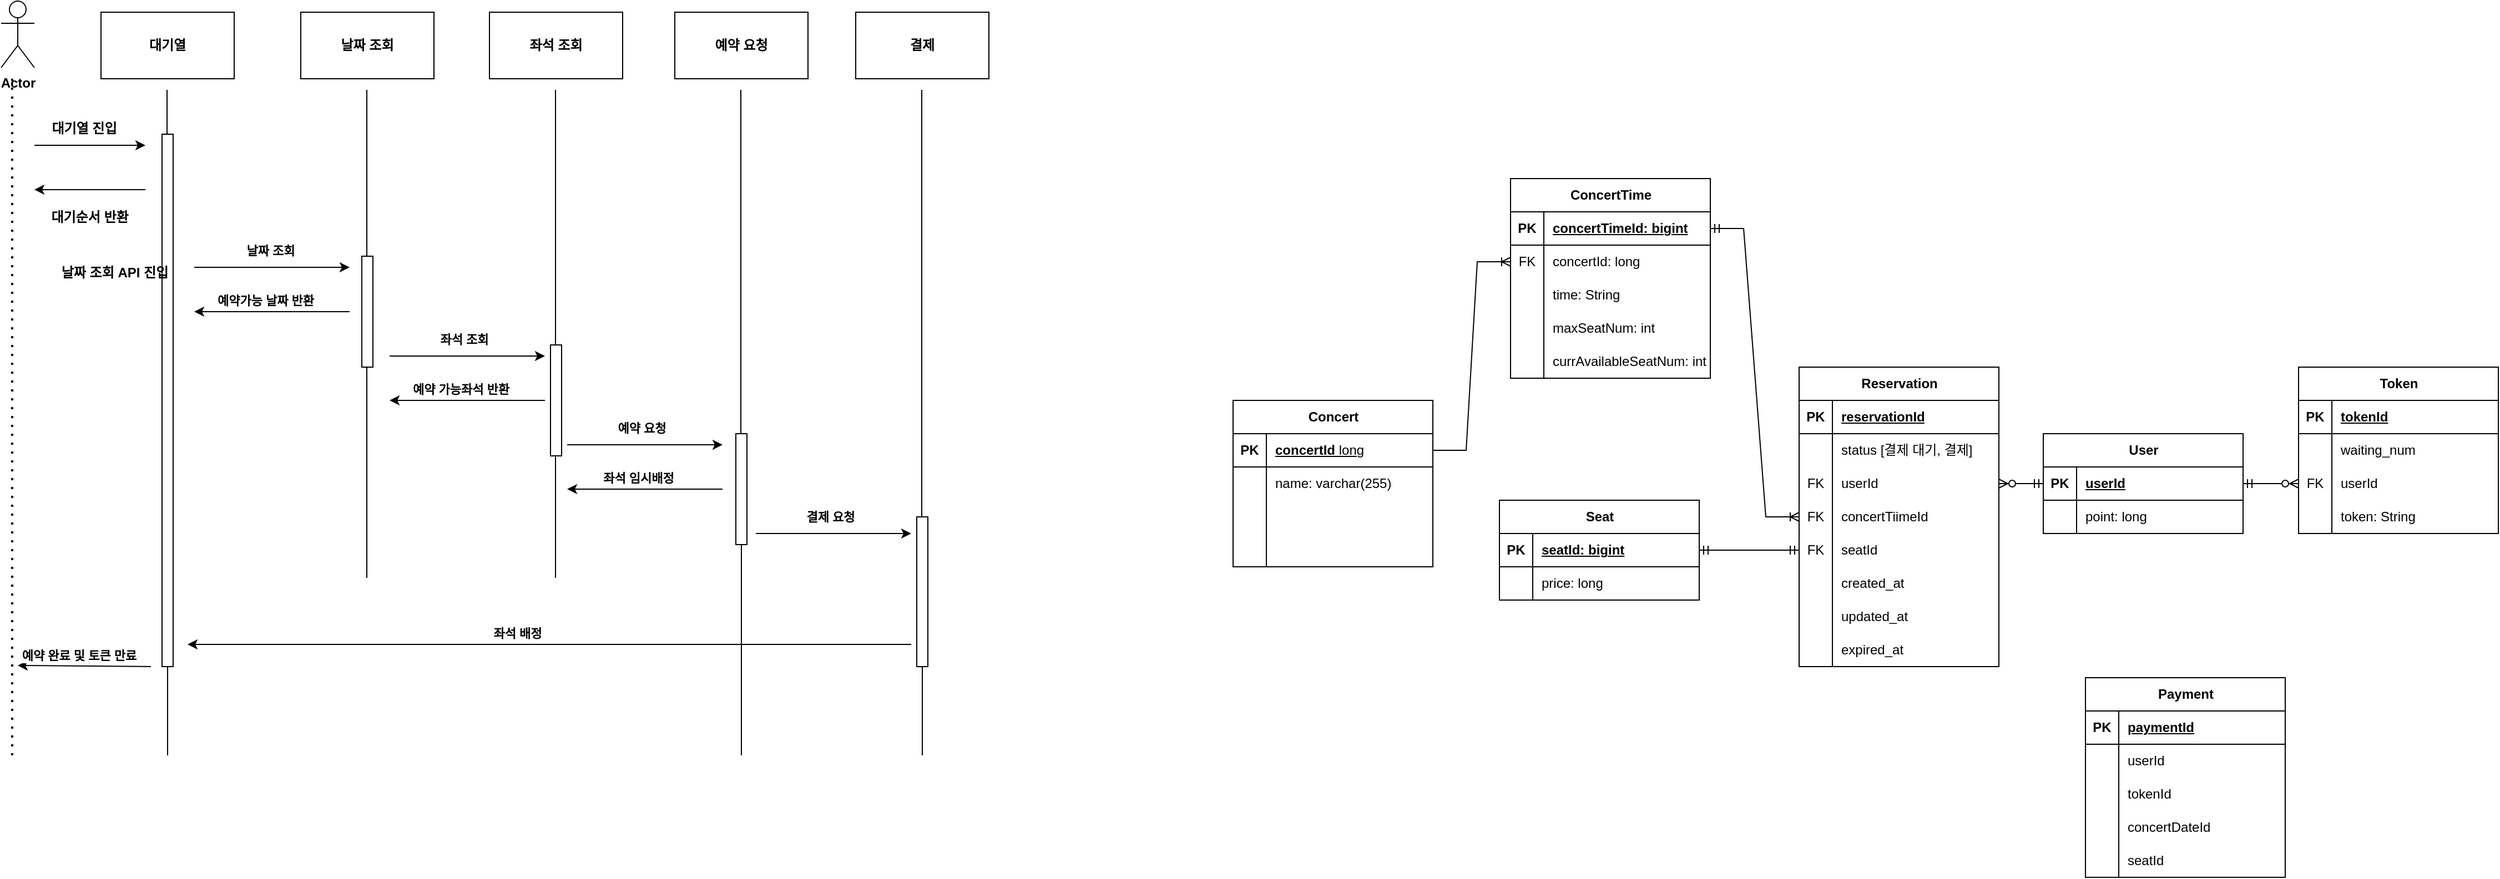 <mxfile version="24.2.2" type="device">
  <diagram name="페이지-1" id="xxHFP_9Wf0fFpEPEyO19">
    <mxGraphModel dx="1674" dy="772" grid="1" gridSize="10" guides="1" tooltips="1" connect="1" arrows="1" fold="1" page="1" pageScale="1" pageWidth="827" pageHeight="1169" math="0" shadow="0">
      <root>
        <mxCell id="0" />
        <mxCell id="1" parent="0" />
        <mxCell id="Hnp2i-aEPVbjj3ETL5oO-1" value="Actor" style="shape=umlActor;verticalLabelPosition=bottom;verticalAlign=top;html=1;outlineConnect=0;fontStyle=1" parent="1" vertex="1">
          <mxGeometry x="100" y="120" width="30" height="60" as="geometry" />
        </mxCell>
        <mxCell id="Hnp2i-aEPVbjj3ETL5oO-2" value="" style="endArrow=none;dashed=1;html=1;dashPattern=1 3;strokeWidth=2;rounded=0;fontStyle=1" parent="1" edge="1">
          <mxGeometry width="50" height="50" relative="1" as="geometry">
            <mxPoint x="110" y="800" as="sourcePoint" />
            <mxPoint x="110" y="190" as="targetPoint" />
          </mxGeometry>
        </mxCell>
        <mxCell id="Hnp2i-aEPVbjj3ETL5oO-3" value="대기열" style="rounded=0;whiteSpace=wrap;html=1;fontStyle=1" parent="1" vertex="1">
          <mxGeometry x="190" y="130" width="120" height="60" as="geometry" />
        </mxCell>
        <mxCell id="Hnp2i-aEPVbjj3ETL5oO-4" value="날짜 조회" style="rounded=0;whiteSpace=wrap;html=1;fontStyle=1" parent="1" vertex="1">
          <mxGeometry x="370" y="130" width="120" height="60" as="geometry" />
        </mxCell>
        <mxCell id="Hnp2i-aEPVbjj3ETL5oO-5" value="좌석 조회" style="rounded=0;whiteSpace=wrap;html=1;fontStyle=1" parent="1" vertex="1">
          <mxGeometry x="540" y="130" width="120" height="60" as="geometry" />
        </mxCell>
        <mxCell id="Hnp2i-aEPVbjj3ETL5oO-6" value="예약 요청" style="rounded=0;whiteSpace=wrap;html=1;fontStyle=1" parent="1" vertex="1">
          <mxGeometry x="707" y="130" width="120" height="60" as="geometry" />
        </mxCell>
        <mxCell id="Hnp2i-aEPVbjj3ETL5oO-7" value="결제" style="rounded=0;whiteSpace=wrap;html=1;fontStyle=1" parent="1" vertex="1">
          <mxGeometry x="870" y="130" width="120" height="60" as="geometry" />
        </mxCell>
        <mxCell id="Hnp2i-aEPVbjj3ETL5oO-8" value="" style="endArrow=none;html=1;rounded=0;fontStyle=1" parent="1" source="Hnp2i-aEPVbjj3ETL5oO-18" edge="1">
          <mxGeometry width="50" height="50" relative="1" as="geometry">
            <mxPoint x="249.5" y="640" as="sourcePoint" />
            <mxPoint x="249.5" y="200" as="targetPoint" />
          </mxGeometry>
        </mxCell>
        <mxCell id="Hnp2i-aEPVbjj3ETL5oO-9" value="" style="endArrow=none;html=1;rounded=0;fontStyle=1" parent="1" edge="1">
          <mxGeometry width="50" height="50" relative="1" as="geometry">
            <mxPoint x="429.5" y="640" as="sourcePoint" />
            <mxPoint x="429.5" y="200" as="targetPoint" />
          </mxGeometry>
        </mxCell>
        <mxCell id="Hnp2i-aEPVbjj3ETL5oO-10" value="" style="endArrow=none;html=1;rounded=0;fontStyle=1" parent="1" source="Hnp2i-aEPVbjj3ETL5oO-34" edge="1">
          <mxGeometry width="50" height="50" relative="1" as="geometry">
            <mxPoint x="599.5" y="640" as="sourcePoint" />
            <mxPoint x="599.5" y="200" as="targetPoint" />
          </mxGeometry>
        </mxCell>
        <mxCell id="Hnp2i-aEPVbjj3ETL5oO-11" value="" style="endArrow=none;html=1;rounded=0;fontStyle=1" parent="1" source="Hnp2i-aEPVbjj3ETL5oO-41" edge="1">
          <mxGeometry width="50" height="50" relative="1" as="geometry">
            <mxPoint x="766.5" y="640" as="sourcePoint" />
            <mxPoint x="766.5" y="200" as="targetPoint" />
          </mxGeometry>
        </mxCell>
        <mxCell id="Hnp2i-aEPVbjj3ETL5oO-12" value="" style="endArrow=none;html=1;rounded=0;fontStyle=1" parent="1" source="Hnp2i-aEPVbjj3ETL5oO-45" edge="1">
          <mxGeometry width="50" height="50" relative="1" as="geometry">
            <mxPoint x="930" y="790" as="sourcePoint" />
            <mxPoint x="929.5" y="200" as="targetPoint" />
          </mxGeometry>
        </mxCell>
        <mxCell id="Hnp2i-aEPVbjj3ETL5oO-13" value="" style="endArrow=classic;html=1;rounded=0;fontStyle=1" parent="1" edge="1">
          <mxGeometry width="50" height="50" relative="1" as="geometry">
            <mxPoint x="130" y="250" as="sourcePoint" />
            <mxPoint x="230" y="250" as="targetPoint" />
          </mxGeometry>
        </mxCell>
        <mxCell id="Hnp2i-aEPVbjj3ETL5oO-14" value="" style="endArrow=classic;html=1;rounded=0;fontStyle=1" parent="1" edge="1">
          <mxGeometry width="50" height="50" relative="1" as="geometry">
            <mxPoint x="230" y="290" as="sourcePoint" />
            <mxPoint x="130" y="290" as="targetPoint" />
          </mxGeometry>
        </mxCell>
        <mxCell id="Hnp2i-aEPVbjj3ETL5oO-15" value="대기열 진입" style="text;html=1;align=center;verticalAlign=middle;whiteSpace=wrap;rounded=0;fontStyle=1" parent="1" vertex="1">
          <mxGeometry x="140" y="220" width="70" height="30" as="geometry" />
        </mxCell>
        <mxCell id="Hnp2i-aEPVbjj3ETL5oO-16" value="대기순서 반환" style="text;html=1;align=center;verticalAlign=middle;whiteSpace=wrap;rounded=0;fontStyle=1" parent="1" vertex="1">
          <mxGeometry x="140" y="300" width="80" height="30" as="geometry" />
        </mxCell>
        <mxCell id="Hnp2i-aEPVbjj3ETL5oO-19" value="" style="endArrow=none;html=1;rounded=0;fontStyle=1" parent="1" target="Hnp2i-aEPVbjj3ETL5oO-18" edge="1">
          <mxGeometry width="50" height="50" relative="1" as="geometry">
            <mxPoint x="250" y="800" as="sourcePoint" />
            <mxPoint x="249.5" y="200" as="targetPoint" />
          </mxGeometry>
        </mxCell>
        <mxCell id="Hnp2i-aEPVbjj3ETL5oO-18" value="" style="html=1;points=[[0,0,0,0,5],[0,1,0,0,-5],[1,0,0,0,5],[1,1,0,0,-5]];perimeter=orthogonalPerimeter;outlineConnect=0;targetShapes=umlLifeline;portConstraint=eastwest;newEdgeStyle={&quot;curved&quot;:0,&quot;rounded&quot;:0};fontStyle=1" parent="1" vertex="1">
          <mxGeometry x="245" y="240" width="10" height="480" as="geometry" />
        </mxCell>
        <mxCell id="Hnp2i-aEPVbjj3ETL5oO-21" value="" style="endArrow=classic;html=1;rounded=0;fontStyle=1" parent="1" edge="1">
          <mxGeometry width="50" height="50" relative="1" as="geometry">
            <mxPoint x="274" y="360" as="sourcePoint" />
            <mxPoint x="414" y="360" as="targetPoint" />
          </mxGeometry>
        </mxCell>
        <mxCell id="Hnp2i-aEPVbjj3ETL5oO-23" value="&amp;nbsp;날짜 조회" style="edgeLabel;html=1;align=center;verticalAlign=middle;resizable=0;points=[];fontStyle=1" parent="Hnp2i-aEPVbjj3ETL5oO-21" vertex="1" connectable="0">
          <mxGeometry x="-0.048" relative="1" as="geometry">
            <mxPoint y="-15" as="offset" />
          </mxGeometry>
        </mxCell>
        <mxCell id="Hnp2i-aEPVbjj3ETL5oO-22" value="&lt;span&gt;날짜 조회 API 진입&lt;/span&gt;" style="text;html=1;align=center;verticalAlign=middle;whiteSpace=wrap;rounded=0;fontStyle=1" parent="1" vertex="1">
          <mxGeometry x="150" y="350" width="105" height="30" as="geometry" />
        </mxCell>
        <mxCell id="Hnp2i-aEPVbjj3ETL5oO-27" value="" style="endArrow=classic;html=1;rounded=0;fontStyle=1" parent="1" edge="1">
          <mxGeometry width="50" height="50" relative="1" as="geometry">
            <mxPoint x="414" y="400" as="sourcePoint" />
            <mxPoint x="274" y="400" as="targetPoint" />
          </mxGeometry>
        </mxCell>
        <mxCell id="Hnp2i-aEPVbjj3ETL5oO-28" value="예약가능 날짜 반환" style="edgeLabel;html=1;align=center;verticalAlign=middle;resizable=0;points=[];fontStyle=1" parent="Hnp2i-aEPVbjj3ETL5oO-27" vertex="1" connectable="0">
          <mxGeometry x="0.09" y="2" relative="1" as="geometry">
            <mxPoint y="-12" as="offset" />
          </mxGeometry>
        </mxCell>
        <mxCell id="Hnp2i-aEPVbjj3ETL5oO-29" value="" style="endArrow=classic;html=1;rounded=0;fontStyle=1" parent="1" edge="1">
          <mxGeometry width="50" height="50" relative="1" as="geometry">
            <mxPoint x="450" y="440" as="sourcePoint" />
            <mxPoint x="590" y="440" as="targetPoint" />
          </mxGeometry>
        </mxCell>
        <mxCell id="Hnp2i-aEPVbjj3ETL5oO-30" value="좌석 조회" style="edgeLabel;html=1;align=center;verticalAlign=middle;resizable=0;points=[];fontStyle=1" parent="Hnp2i-aEPVbjj3ETL5oO-29" vertex="1" connectable="0">
          <mxGeometry x="-0.048" relative="1" as="geometry">
            <mxPoint y="-15" as="offset" />
          </mxGeometry>
        </mxCell>
        <mxCell id="Hnp2i-aEPVbjj3ETL5oO-31" value="" style="endArrow=classic;html=1;rounded=0;fontStyle=1" parent="1" edge="1">
          <mxGeometry width="50" height="50" relative="1" as="geometry">
            <mxPoint x="590" y="480" as="sourcePoint" />
            <mxPoint x="450" y="480" as="targetPoint" />
          </mxGeometry>
        </mxCell>
        <mxCell id="Hnp2i-aEPVbjj3ETL5oO-32" value="예약 가능좌석 반환" style="edgeLabel;html=1;align=center;verticalAlign=middle;resizable=0;points=[];fontStyle=1" parent="Hnp2i-aEPVbjj3ETL5oO-31" vertex="1" connectable="0">
          <mxGeometry x="0.09" y="2" relative="1" as="geometry">
            <mxPoint y="-12" as="offset" />
          </mxGeometry>
        </mxCell>
        <mxCell id="Hnp2i-aEPVbjj3ETL5oO-33" value="" style="html=1;points=[[0,0,0,0,5],[0,1,0,0,-5],[1,0,0,0,5],[1,1,0,0,-5]];perimeter=orthogonalPerimeter;outlineConnect=0;targetShapes=umlLifeline;portConstraint=eastwest;newEdgeStyle={&quot;curved&quot;:0,&quot;rounded&quot;:0};fontStyle=1" parent="1" vertex="1">
          <mxGeometry x="425" y="350" width="10" height="100" as="geometry" />
        </mxCell>
        <mxCell id="Hnp2i-aEPVbjj3ETL5oO-35" value="" style="endArrow=none;html=1;rounded=0;fontStyle=1" parent="1" target="Hnp2i-aEPVbjj3ETL5oO-34" edge="1">
          <mxGeometry width="50" height="50" relative="1" as="geometry">
            <mxPoint x="599.5" y="640" as="sourcePoint" />
            <mxPoint x="599.5" y="200" as="targetPoint" />
          </mxGeometry>
        </mxCell>
        <mxCell id="Hnp2i-aEPVbjj3ETL5oO-34" value="" style="html=1;points=[[0,0,0,0,5],[0,1,0,0,-5],[1,0,0,0,5],[1,1,0,0,-5]];perimeter=orthogonalPerimeter;outlineConnect=0;targetShapes=umlLifeline;portConstraint=eastwest;newEdgeStyle={&quot;curved&quot;:0,&quot;rounded&quot;:0};fontStyle=1" parent="1" vertex="1">
          <mxGeometry x="595" y="430" width="10" height="100" as="geometry" />
        </mxCell>
        <mxCell id="Hnp2i-aEPVbjj3ETL5oO-36" value="" style="endArrow=classic;html=1;rounded=0;fontStyle=1" parent="1" edge="1">
          <mxGeometry width="50" height="50" relative="1" as="geometry">
            <mxPoint x="610" y="520" as="sourcePoint" />
            <mxPoint x="750" y="520" as="targetPoint" />
          </mxGeometry>
        </mxCell>
        <mxCell id="Hnp2i-aEPVbjj3ETL5oO-37" value="예약 요청" style="edgeLabel;html=1;align=center;verticalAlign=middle;resizable=0;points=[];fontStyle=1" parent="Hnp2i-aEPVbjj3ETL5oO-36" vertex="1" connectable="0">
          <mxGeometry x="-0.048" relative="1" as="geometry">
            <mxPoint y="-15" as="offset" />
          </mxGeometry>
        </mxCell>
        <mxCell id="Hnp2i-aEPVbjj3ETL5oO-39" value="" style="endArrow=classic;html=1;rounded=0;fontStyle=1" parent="1" edge="1">
          <mxGeometry width="50" height="50" relative="1" as="geometry">
            <mxPoint x="750" y="560" as="sourcePoint" />
            <mxPoint x="610" y="560" as="targetPoint" />
          </mxGeometry>
        </mxCell>
        <mxCell id="Hnp2i-aEPVbjj3ETL5oO-40" value="좌석 임시배정" style="edgeLabel;html=1;align=center;verticalAlign=middle;resizable=0;points=[];fontStyle=1" parent="Hnp2i-aEPVbjj3ETL5oO-39" vertex="1" connectable="0">
          <mxGeometry x="0.09" y="2" relative="1" as="geometry">
            <mxPoint y="-12" as="offset" />
          </mxGeometry>
        </mxCell>
        <mxCell id="Hnp2i-aEPVbjj3ETL5oO-42" value="" style="endArrow=none;html=1;rounded=0;fontStyle=1" parent="1" target="Hnp2i-aEPVbjj3ETL5oO-41" edge="1">
          <mxGeometry width="50" height="50" relative="1" as="geometry">
            <mxPoint x="767" y="800" as="sourcePoint" />
            <mxPoint x="766.5" y="200" as="targetPoint" />
          </mxGeometry>
        </mxCell>
        <mxCell id="Hnp2i-aEPVbjj3ETL5oO-41" value="" style="html=1;points=[[0,0,0,0,5],[0,1,0,0,-5],[1,0,0,0,5],[1,1,0,0,-5]];perimeter=orthogonalPerimeter;outlineConnect=0;targetShapes=umlLifeline;portConstraint=eastwest;newEdgeStyle={&quot;curved&quot;:0,&quot;rounded&quot;:0};fontStyle=1" parent="1" vertex="1">
          <mxGeometry x="762" y="510" width="10" height="100" as="geometry" />
        </mxCell>
        <mxCell id="Hnp2i-aEPVbjj3ETL5oO-43" value="" style="endArrow=classic;html=1;rounded=0;fontStyle=1" parent="1" edge="1">
          <mxGeometry width="50" height="50" relative="1" as="geometry">
            <mxPoint x="780" y="600" as="sourcePoint" />
            <mxPoint x="920" y="600" as="targetPoint" />
          </mxGeometry>
        </mxCell>
        <mxCell id="Hnp2i-aEPVbjj3ETL5oO-44" value="결제 요청" style="edgeLabel;html=1;align=center;verticalAlign=middle;resizable=0;points=[];fontStyle=1" parent="Hnp2i-aEPVbjj3ETL5oO-43" vertex="1" connectable="0">
          <mxGeometry x="-0.048" relative="1" as="geometry">
            <mxPoint y="-15" as="offset" />
          </mxGeometry>
        </mxCell>
        <mxCell id="Hnp2i-aEPVbjj3ETL5oO-46" value="" style="endArrow=none;html=1;rounded=0;fontStyle=1" parent="1" target="Hnp2i-aEPVbjj3ETL5oO-45" edge="1">
          <mxGeometry width="50" height="50" relative="1" as="geometry">
            <mxPoint x="930" y="800" as="sourcePoint" />
            <mxPoint x="929.5" y="200" as="targetPoint" />
          </mxGeometry>
        </mxCell>
        <mxCell id="Hnp2i-aEPVbjj3ETL5oO-45" value="" style="html=1;points=[[0,0,0,0,5],[0,1,0,0,-5],[1,0,0,0,5],[1,1,0,0,-5]];perimeter=orthogonalPerimeter;outlineConnect=0;targetShapes=umlLifeline;portConstraint=eastwest;newEdgeStyle={&quot;curved&quot;:0,&quot;rounded&quot;:0};fontStyle=1" parent="1" vertex="1">
          <mxGeometry x="925" y="585" width="10" height="135" as="geometry" />
        </mxCell>
        <mxCell id="Hnp2i-aEPVbjj3ETL5oO-47" value="" style="endArrow=classic;html=1;rounded=0;fontStyle=1" parent="1" edge="1">
          <mxGeometry width="50" height="50" relative="1" as="geometry">
            <mxPoint x="920" y="700" as="sourcePoint" />
            <mxPoint x="268" y="700" as="targetPoint" />
          </mxGeometry>
        </mxCell>
        <mxCell id="Hnp2i-aEPVbjj3ETL5oO-48" value="좌석 배정" style="edgeLabel;html=1;align=center;verticalAlign=middle;resizable=0;points=[];fontStyle=1" parent="Hnp2i-aEPVbjj3ETL5oO-47" vertex="1" connectable="0">
          <mxGeometry x="0.09" y="2" relative="1" as="geometry">
            <mxPoint y="-12" as="offset" />
          </mxGeometry>
        </mxCell>
        <mxCell id="Hnp2i-aEPVbjj3ETL5oO-49" value="" style="endArrow=classic;html=1;rounded=0;fontStyle=1" parent="1" edge="1">
          <mxGeometry width="50" height="50" relative="1" as="geometry">
            <mxPoint x="235" y="720" as="sourcePoint" />
            <mxPoint x="115" y="719" as="targetPoint" />
          </mxGeometry>
        </mxCell>
        <mxCell id="Hnp2i-aEPVbjj3ETL5oO-50" value="예약 완료 및 토큰 만료" style="edgeLabel;html=1;align=center;verticalAlign=middle;resizable=0;points=[];fontStyle=1" parent="Hnp2i-aEPVbjj3ETL5oO-49" vertex="1" connectable="0">
          <mxGeometry x="0.09" y="2" relative="1" as="geometry">
            <mxPoint y="-12" as="offset" />
          </mxGeometry>
        </mxCell>
        <mxCell id="R90C4rJzaywGwmnSFwp3-1" value="Concert" style="shape=table;startSize=30;container=1;collapsible=1;childLayout=tableLayout;fixedRows=1;rowLines=0;fontStyle=1;align=center;resizeLast=1;html=1;" parent="1" vertex="1">
          <mxGeometry x="1210" y="480" width="180" height="150" as="geometry" />
        </mxCell>
        <mxCell id="R90C4rJzaywGwmnSFwp3-2" value="" style="shape=tableRow;horizontal=0;startSize=0;swimlaneHead=0;swimlaneBody=0;fillColor=none;collapsible=0;dropTarget=0;points=[[0,0.5],[1,0.5]];portConstraint=eastwest;top=0;left=0;right=0;bottom=1;" parent="R90C4rJzaywGwmnSFwp3-1" vertex="1">
          <mxGeometry y="30" width="180" height="30" as="geometry" />
        </mxCell>
        <mxCell id="R90C4rJzaywGwmnSFwp3-3" value="PK" style="shape=partialRectangle;connectable=0;fillColor=none;top=0;left=0;bottom=0;right=0;fontStyle=1;overflow=hidden;whiteSpace=wrap;html=1;" parent="R90C4rJzaywGwmnSFwp3-2" vertex="1">
          <mxGeometry width="30" height="30" as="geometry">
            <mxRectangle width="30" height="30" as="alternateBounds" />
          </mxGeometry>
        </mxCell>
        <mxCell id="R90C4rJzaywGwmnSFwp3-4" value="concertId&lt;span style=&quot;font-weight: normal;&quot;&gt;&amp;nbsp;long&lt;/span&gt;" style="shape=partialRectangle;connectable=0;fillColor=none;top=0;left=0;bottom=0;right=0;align=left;spacingLeft=6;fontStyle=5;overflow=hidden;whiteSpace=wrap;html=1;" parent="R90C4rJzaywGwmnSFwp3-2" vertex="1">
          <mxGeometry x="30" width="150" height="30" as="geometry">
            <mxRectangle width="150" height="30" as="alternateBounds" />
          </mxGeometry>
        </mxCell>
        <mxCell id="R90C4rJzaywGwmnSFwp3-5" value="" style="shape=tableRow;horizontal=0;startSize=0;swimlaneHead=0;swimlaneBody=0;fillColor=none;collapsible=0;dropTarget=0;points=[[0,0.5],[1,0.5]];portConstraint=eastwest;top=0;left=0;right=0;bottom=0;" parent="R90C4rJzaywGwmnSFwp3-1" vertex="1">
          <mxGeometry y="60" width="180" height="30" as="geometry" />
        </mxCell>
        <mxCell id="R90C4rJzaywGwmnSFwp3-6" value="" style="shape=partialRectangle;connectable=0;fillColor=none;top=0;left=0;bottom=0;right=0;editable=1;overflow=hidden;whiteSpace=wrap;html=1;" parent="R90C4rJzaywGwmnSFwp3-5" vertex="1">
          <mxGeometry width="30" height="30" as="geometry">
            <mxRectangle width="30" height="30" as="alternateBounds" />
          </mxGeometry>
        </mxCell>
        <mxCell id="R90C4rJzaywGwmnSFwp3-7" value="name: varchar(255)" style="shape=partialRectangle;connectable=0;fillColor=none;top=0;left=0;bottom=0;right=0;align=left;spacingLeft=6;overflow=hidden;whiteSpace=wrap;html=1;" parent="R90C4rJzaywGwmnSFwp3-5" vertex="1">
          <mxGeometry x="30" width="150" height="30" as="geometry">
            <mxRectangle width="150" height="30" as="alternateBounds" />
          </mxGeometry>
        </mxCell>
        <mxCell id="R90C4rJzaywGwmnSFwp3-8" value="" style="shape=tableRow;horizontal=0;startSize=0;swimlaneHead=0;swimlaneBody=0;fillColor=none;collapsible=0;dropTarget=0;points=[[0,0.5],[1,0.5]];portConstraint=eastwest;top=0;left=0;right=0;bottom=0;" parent="R90C4rJzaywGwmnSFwp3-1" vertex="1">
          <mxGeometry y="90" width="180" height="30" as="geometry" />
        </mxCell>
        <mxCell id="R90C4rJzaywGwmnSFwp3-9" value="" style="shape=partialRectangle;connectable=0;fillColor=none;top=0;left=0;bottom=0;right=0;editable=1;overflow=hidden;whiteSpace=wrap;html=1;" parent="R90C4rJzaywGwmnSFwp3-8" vertex="1">
          <mxGeometry width="30" height="30" as="geometry">
            <mxRectangle width="30" height="30" as="alternateBounds" />
          </mxGeometry>
        </mxCell>
        <mxCell id="R90C4rJzaywGwmnSFwp3-10" value="" style="shape=partialRectangle;connectable=0;fillColor=none;top=0;left=0;bottom=0;right=0;align=left;spacingLeft=6;overflow=hidden;whiteSpace=wrap;html=1;" parent="R90C4rJzaywGwmnSFwp3-8" vertex="1">
          <mxGeometry x="30" width="150" height="30" as="geometry">
            <mxRectangle width="150" height="30" as="alternateBounds" />
          </mxGeometry>
        </mxCell>
        <mxCell id="R90C4rJzaywGwmnSFwp3-11" value="" style="shape=tableRow;horizontal=0;startSize=0;swimlaneHead=0;swimlaneBody=0;fillColor=none;collapsible=0;dropTarget=0;points=[[0,0.5],[1,0.5]];portConstraint=eastwest;top=0;left=0;right=0;bottom=0;" parent="R90C4rJzaywGwmnSFwp3-1" vertex="1">
          <mxGeometry y="120" width="180" height="30" as="geometry" />
        </mxCell>
        <mxCell id="R90C4rJzaywGwmnSFwp3-12" value="" style="shape=partialRectangle;connectable=0;fillColor=none;top=0;left=0;bottom=0;right=0;editable=1;overflow=hidden;whiteSpace=wrap;html=1;" parent="R90C4rJzaywGwmnSFwp3-11" vertex="1">
          <mxGeometry width="30" height="30" as="geometry">
            <mxRectangle width="30" height="30" as="alternateBounds" />
          </mxGeometry>
        </mxCell>
        <mxCell id="R90C4rJzaywGwmnSFwp3-13" value="" style="shape=partialRectangle;connectable=0;fillColor=none;top=0;left=0;bottom=0;right=0;align=left;spacingLeft=6;overflow=hidden;whiteSpace=wrap;html=1;" parent="R90C4rJzaywGwmnSFwp3-11" vertex="1">
          <mxGeometry x="30" width="150" height="30" as="geometry">
            <mxRectangle width="150" height="30" as="alternateBounds" />
          </mxGeometry>
        </mxCell>
        <mxCell id="R90C4rJzaywGwmnSFwp3-27" value="Seat" style="shape=table;startSize=30;container=1;collapsible=1;childLayout=tableLayout;fixedRows=1;rowLines=0;fontStyle=1;align=center;resizeLast=1;html=1;" parent="1" vertex="1">
          <mxGeometry x="1450" y="570" width="180" height="90" as="geometry" />
        </mxCell>
        <mxCell id="R90C4rJzaywGwmnSFwp3-28" value="" style="shape=tableRow;horizontal=0;startSize=0;swimlaneHead=0;swimlaneBody=0;fillColor=none;collapsible=0;dropTarget=0;points=[[0,0.5],[1,0.5]];portConstraint=eastwest;top=0;left=0;right=0;bottom=1;" parent="R90C4rJzaywGwmnSFwp3-27" vertex="1">
          <mxGeometry y="30" width="180" height="30" as="geometry" />
        </mxCell>
        <mxCell id="R90C4rJzaywGwmnSFwp3-29" value="PK" style="shape=partialRectangle;connectable=0;fillColor=none;top=0;left=0;bottom=0;right=0;fontStyle=1;overflow=hidden;whiteSpace=wrap;html=1;" parent="R90C4rJzaywGwmnSFwp3-28" vertex="1">
          <mxGeometry width="30" height="30" as="geometry">
            <mxRectangle width="30" height="30" as="alternateBounds" />
          </mxGeometry>
        </mxCell>
        <mxCell id="R90C4rJzaywGwmnSFwp3-30" value="seatId: bigint" style="shape=partialRectangle;connectable=0;fillColor=none;top=0;left=0;bottom=0;right=0;align=left;spacingLeft=6;fontStyle=5;overflow=hidden;whiteSpace=wrap;html=1;" parent="R90C4rJzaywGwmnSFwp3-28" vertex="1">
          <mxGeometry x="30" width="150" height="30" as="geometry">
            <mxRectangle width="150" height="30" as="alternateBounds" />
          </mxGeometry>
        </mxCell>
        <mxCell id="R90C4rJzaywGwmnSFwp3-31" value="" style="shape=tableRow;horizontal=0;startSize=0;swimlaneHead=0;swimlaneBody=0;fillColor=none;collapsible=0;dropTarget=0;points=[[0,0.5],[1,0.5]];portConstraint=eastwest;top=0;left=0;right=0;bottom=0;" parent="R90C4rJzaywGwmnSFwp3-27" vertex="1">
          <mxGeometry y="60" width="180" height="30" as="geometry" />
        </mxCell>
        <mxCell id="R90C4rJzaywGwmnSFwp3-32" value="" style="shape=partialRectangle;connectable=0;fillColor=none;top=0;left=0;bottom=0;right=0;editable=1;overflow=hidden;whiteSpace=wrap;html=1;" parent="R90C4rJzaywGwmnSFwp3-31" vertex="1">
          <mxGeometry width="30" height="30" as="geometry">
            <mxRectangle width="30" height="30" as="alternateBounds" />
          </mxGeometry>
        </mxCell>
        <mxCell id="R90C4rJzaywGwmnSFwp3-33" value="price: long" style="shape=partialRectangle;connectable=0;fillColor=none;top=0;left=0;bottom=0;right=0;align=left;spacingLeft=6;overflow=hidden;whiteSpace=wrap;html=1;" parent="R90C4rJzaywGwmnSFwp3-31" vertex="1">
          <mxGeometry x="30" width="150" height="30" as="geometry">
            <mxRectangle width="150" height="30" as="alternateBounds" />
          </mxGeometry>
        </mxCell>
        <mxCell id="R90C4rJzaywGwmnSFwp3-40" value="Reservation" style="shape=table;startSize=30;container=1;collapsible=1;childLayout=tableLayout;fixedRows=1;rowLines=0;fontStyle=1;align=center;resizeLast=1;html=1;" parent="1" vertex="1">
          <mxGeometry x="1720" y="450" width="180" height="270" as="geometry" />
        </mxCell>
        <mxCell id="R90C4rJzaywGwmnSFwp3-41" value="" style="shape=tableRow;horizontal=0;startSize=0;swimlaneHead=0;swimlaneBody=0;fillColor=none;collapsible=0;dropTarget=0;points=[[0,0.5],[1,0.5]];portConstraint=eastwest;top=0;left=0;right=0;bottom=1;" parent="R90C4rJzaywGwmnSFwp3-40" vertex="1">
          <mxGeometry y="30" width="180" height="30" as="geometry" />
        </mxCell>
        <mxCell id="R90C4rJzaywGwmnSFwp3-42" value="PK" style="shape=partialRectangle;connectable=0;fillColor=none;top=0;left=0;bottom=0;right=0;fontStyle=1;overflow=hidden;whiteSpace=wrap;html=1;" parent="R90C4rJzaywGwmnSFwp3-41" vertex="1">
          <mxGeometry width="30" height="30" as="geometry">
            <mxRectangle width="30" height="30" as="alternateBounds" />
          </mxGeometry>
        </mxCell>
        <mxCell id="R90C4rJzaywGwmnSFwp3-43" value="reservationId" style="shape=partialRectangle;connectable=0;fillColor=none;top=0;left=0;bottom=0;right=0;align=left;spacingLeft=6;fontStyle=5;overflow=hidden;whiteSpace=wrap;html=1;" parent="R90C4rJzaywGwmnSFwp3-41" vertex="1">
          <mxGeometry x="30" width="150" height="30" as="geometry">
            <mxRectangle width="150" height="30" as="alternateBounds" />
          </mxGeometry>
        </mxCell>
        <mxCell id="R90C4rJzaywGwmnSFwp3-44" value="" style="shape=tableRow;horizontal=0;startSize=0;swimlaneHead=0;swimlaneBody=0;fillColor=none;collapsible=0;dropTarget=0;points=[[0,0.5],[1,0.5]];portConstraint=eastwest;top=0;left=0;right=0;bottom=0;" parent="R90C4rJzaywGwmnSFwp3-40" vertex="1">
          <mxGeometry y="60" width="180" height="30" as="geometry" />
        </mxCell>
        <mxCell id="R90C4rJzaywGwmnSFwp3-45" value="" style="shape=partialRectangle;connectable=0;fillColor=none;top=0;left=0;bottom=0;right=0;editable=1;overflow=hidden;whiteSpace=wrap;html=1;" parent="R90C4rJzaywGwmnSFwp3-44" vertex="1">
          <mxGeometry width="30" height="30" as="geometry">
            <mxRectangle width="30" height="30" as="alternateBounds" />
          </mxGeometry>
        </mxCell>
        <mxCell id="R90C4rJzaywGwmnSFwp3-46" value="status [결제 대기, 결제]" style="shape=partialRectangle;connectable=0;fillColor=none;top=0;left=0;bottom=0;right=0;align=left;spacingLeft=6;overflow=hidden;whiteSpace=wrap;html=1;" parent="R90C4rJzaywGwmnSFwp3-44" vertex="1">
          <mxGeometry x="30" width="150" height="30" as="geometry">
            <mxRectangle width="150" height="30" as="alternateBounds" />
          </mxGeometry>
        </mxCell>
        <mxCell id="R90C4rJzaywGwmnSFwp3-89" value="" style="shape=tableRow;horizontal=0;startSize=0;swimlaneHead=0;swimlaneBody=0;fillColor=none;collapsible=0;dropTarget=0;points=[[0,0.5],[1,0.5]];portConstraint=eastwest;top=0;left=0;right=0;bottom=0;" parent="R90C4rJzaywGwmnSFwp3-40" vertex="1">
          <mxGeometry y="90" width="180" height="30" as="geometry" />
        </mxCell>
        <mxCell id="R90C4rJzaywGwmnSFwp3-90" value="FK" style="shape=partialRectangle;connectable=0;fillColor=none;top=0;left=0;bottom=0;right=0;editable=1;overflow=hidden;whiteSpace=wrap;html=1;" parent="R90C4rJzaywGwmnSFwp3-89" vertex="1">
          <mxGeometry width="30" height="30" as="geometry">
            <mxRectangle width="30" height="30" as="alternateBounds" />
          </mxGeometry>
        </mxCell>
        <mxCell id="R90C4rJzaywGwmnSFwp3-91" value="userId" style="shape=partialRectangle;connectable=0;fillColor=none;top=0;left=0;bottom=0;right=0;align=left;spacingLeft=6;overflow=hidden;whiteSpace=wrap;html=1;" parent="R90C4rJzaywGwmnSFwp3-89" vertex="1">
          <mxGeometry x="30" width="150" height="30" as="geometry">
            <mxRectangle width="150" height="30" as="alternateBounds" />
          </mxGeometry>
        </mxCell>
        <mxCell id="R90C4rJzaywGwmnSFwp3-47" value="" style="shape=tableRow;horizontal=0;startSize=0;swimlaneHead=0;swimlaneBody=0;fillColor=none;collapsible=0;dropTarget=0;points=[[0,0.5],[1,0.5]];portConstraint=eastwest;top=0;left=0;right=0;bottom=0;" parent="R90C4rJzaywGwmnSFwp3-40" vertex="1">
          <mxGeometry y="120" width="180" height="30" as="geometry" />
        </mxCell>
        <mxCell id="R90C4rJzaywGwmnSFwp3-48" value="FK" style="shape=partialRectangle;connectable=0;fillColor=none;top=0;left=0;bottom=0;right=0;editable=1;overflow=hidden;whiteSpace=wrap;html=1;" parent="R90C4rJzaywGwmnSFwp3-47" vertex="1">
          <mxGeometry width="30" height="30" as="geometry">
            <mxRectangle width="30" height="30" as="alternateBounds" />
          </mxGeometry>
        </mxCell>
        <mxCell id="R90C4rJzaywGwmnSFwp3-49" value="concertTiimeId" style="shape=partialRectangle;connectable=0;fillColor=none;top=0;left=0;bottom=0;right=0;align=left;spacingLeft=6;overflow=hidden;whiteSpace=wrap;html=1;" parent="R90C4rJzaywGwmnSFwp3-47" vertex="1">
          <mxGeometry x="30" width="150" height="30" as="geometry">
            <mxRectangle width="150" height="30" as="alternateBounds" />
          </mxGeometry>
        </mxCell>
        <mxCell id="R90C4rJzaywGwmnSFwp3-50" value="" style="shape=tableRow;horizontal=0;startSize=0;swimlaneHead=0;swimlaneBody=0;fillColor=none;collapsible=0;dropTarget=0;points=[[0,0.5],[1,0.5]];portConstraint=eastwest;top=0;left=0;right=0;bottom=0;fontStyle=1" parent="R90C4rJzaywGwmnSFwp3-40" vertex="1">
          <mxGeometry y="150" width="180" height="30" as="geometry" />
        </mxCell>
        <mxCell id="R90C4rJzaywGwmnSFwp3-51" value="FK" style="shape=partialRectangle;connectable=0;fillColor=none;top=0;left=0;bottom=0;right=0;editable=1;overflow=hidden;whiteSpace=wrap;html=1;" parent="R90C4rJzaywGwmnSFwp3-50" vertex="1">
          <mxGeometry width="30" height="30" as="geometry">
            <mxRectangle width="30" height="30" as="alternateBounds" />
          </mxGeometry>
        </mxCell>
        <mxCell id="R90C4rJzaywGwmnSFwp3-52" value="seatId" style="shape=partialRectangle;connectable=0;fillColor=none;top=0;left=0;bottom=0;right=0;align=left;spacingLeft=6;overflow=hidden;whiteSpace=wrap;html=1;" parent="R90C4rJzaywGwmnSFwp3-50" vertex="1">
          <mxGeometry x="30" width="150" height="30" as="geometry">
            <mxRectangle width="150" height="30" as="alternateBounds" />
          </mxGeometry>
        </mxCell>
        <mxCell id="R90C4rJzaywGwmnSFwp3-53" value="" style="shape=tableRow;horizontal=0;startSize=0;swimlaneHead=0;swimlaneBody=0;fillColor=none;collapsible=0;dropTarget=0;points=[[0,0.5],[1,0.5]];portConstraint=eastwest;top=0;left=0;right=0;bottom=0;fontStyle=1" parent="R90C4rJzaywGwmnSFwp3-40" vertex="1">
          <mxGeometry y="180" width="180" height="30" as="geometry" />
        </mxCell>
        <mxCell id="R90C4rJzaywGwmnSFwp3-54" value="" style="shape=partialRectangle;connectable=0;fillColor=none;top=0;left=0;bottom=0;right=0;editable=1;overflow=hidden;whiteSpace=wrap;html=1;" parent="R90C4rJzaywGwmnSFwp3-53" vertex="1">
          <mxGeometry width="30" height="30" as="geometry">
            <mxRectangle width="30" height="30" as="alternateBounds" />
          </mxGeometry>
        </mxCell>
        <mxCell id="R90C4rJzaywGwmnSFwp3-55" value="created_at" style="shape=partialRectangle;connectable=0;fillColor=none;top=0;left=0;bottom=0;right=0;align=left;spacingLeft=6;overflow=hidden;whiteSpace=wrap;html=1;" parent="R90C4rJzaywGwmnSFwp3-53" vertex="1">
          <mxGeometry x="30" width="150" height="30" as="geometry">
            <mxRectangle width="150" height="30" as="alternateBounds" />
          </mxGeometry>
        </mxCell>
        <mxCell id="R90C4rJzaywGwmnSFwp3-56" value="" style="shape=tableRow;horizontal=0;startSize=0;swimlaneHead=0;swimlaneBody=0;fillColor=none;collapsible=0;dropTarget=0;points=[[0,0.5],[1,0.5]];portConstraint=eastwest;top=0;left=0;right=0;bottom=0;fontStyle=1" parent="R90C4rJzaywGwmnSFwp3-40" vertex="1">
          <mxGeometry y="210" width="180" height="30" as="geometry" />
        </mxCell>
        <mxCell id="R90C4rJzaywGwmnSFwp3-57" value="" style="shape=partialRectangle;connectable=0;fillColor=none;top=0;left=0;bottom=0;right=0;editable=1;overflow=hidden;whiteSpace=wrap;html=1;" parent="R90C4rJzaywGwmnSFwp3-56" vertex="1">
          <mxGeometry width="30" height="30" as="geometry">
            <mxRectangle width="30" height="30" as="alternateBounds" />
          </mxGeometry>
        </mxCell>
        <mxCell id="R90C4rJzaywGwmnSFwp3-58" value="updated_at" style="shape=partialRectangle;connectable=0;fillColor=none;top=0;left=0;bottom=0;right=0;align=left;spacingLeft=6;overflow=hidden;whiteSpace=wrap;html=1;" parent="R90C4rJzaywGwmnSFwp3-56" vertex="1">
          <mxGeometry x="30" width="150" height="30" as="geometry">
            <mxRectangle width="150" height="30" as="alternateBounds" />
          </mxGeometry>
        </mxCell>
        <mxCell id="LTLKbjKVlWMHUKdor13f-23" value="" style="shape=tableRow;horizontal=0;startSize=0;swimlaneHead=0;swimlaneBody=0;fillColor=none;collapsible=0;dropTarget=0;points=[[0,0.5],[1,0.5]];portConstraint=eastwest;top=0;left=0;right=0;bottom=0;fontStyle=1" vertex="1" parent="R90C4rJzaywGwmnSFwp3-40">
          <mxGeometry y="240" width="180" height="30" as="geometry" />
        </mxCell>
        <mxCell id="LTLKbjKVlWMHUKdor13f-24" value="" style="shape=partialRectangle;connectable=0;fillColor=none;top=0;left=0;bottom=0;right=0;editable=1;overflow=hidden;whiteSpace=wrap;html=1;" vertex="1" parent="LTLKbjKVlWMHUKdor13f-23">
          <mxGeometry width="30" height="30" as="geometry">
            <mxRectangle width="30" height="30" as="alternateBounds" />
          </mxGeometry>
        </mxCell>
        <mxCell id="LTLKbjKVlWMHUKdor13f-25" value="expired_at" style="shape=partialRectangle;connectable=0;fillColor=none;top=0;left=0;bottom=0;right=0;align=left;spacingLeft=6;overflow=hidden;whiteSpace=wrap;html=1;" vertex="1" parent="LTLKbjKVlWMHUKdor13f-23">
          <mxGeometry x="30" width="150" height="30" as="geometry">
            <mxRectangle width="150" height="30" as="alternateBounds" />
          </mxGeometry>
        </mxCell>
        <mxCell id="R90C4rJzaywGwmnSFwp3-59" value="User" style="shape=table;startSize=30;container=1;collapsible=1;childLayout=tableLayout;fixedRows=1;rowLines=0;fontStyle=1;align=center;resizeLast=1;html=1;" parent="1" vertex="1">
          <mxGeometry x="1940" y="510" width="180" height="90" as="geometry" />
        </mxCell>
        <mxCell id="R90C4rJzaywGwmnSFwp3-60" value="" style="shape=tableRow;horizontal=0;startSize=0;swimlaneHead=0;swimlaneBody=0;fillColor=none;collapsible=0;dropTarget=0;points=[[0,0.5],[1,0.5]];portConstraint=eastwest;top=0;left=0;right=0;bottom=1;" parent="R90C4rJzaywGwmnSFwp3-59" vertex="1">
          <mxGeometry y="30" width="180" height="30" as="geometry" />
        </mxCell>
        <mxCell id="R90C4rJzaywGwmnSFwp3-61" value="PK" style="shape=partialRectangle;connectable=0;fillColor=none;top=0;left=0;bottom=0;right=0;fontStyle=1;overflow=hidden;whiteSpace=wrap;html=1;" parent="R90C4rJzaywGwmnSFwp3-60" vertex="1">
          <mxGeometry width="30" height="30" as="geometry">
            <mxRectangle width="30" height="30" as="alternateBounds" />
          </mxGeometry>
        </mxCell>
        <mxCell id="R90C4rJzaywGwmnSFwp3-62" value="userId" style="shape=partialRectangle;connectable=0;fillColor=none;top=0;left=0;bottom=0;right=0;align=left;spacingLeft=6;fontStyle=5;overflow=hidden;whiteSpace=wrap;html=1;" parent="R90C4rJzaywGwmnSFwp3-60" vertex="1">
          <mxGeometry x="30" width="150" height="30" as="geometry">
            <mxRectangle width="150" height="30" as="alternateBounds" />
          </mxGeometry>
        </mxCell>
        <mxCell id="R90C4rJzaywGwmnSFwp3-63" value="" style="shape=tableRow;horizontal=0;startSize=0;swimlaneHead=0;swimlaneBody=0;fillColor=none;collapsible=0;dropTarget=0;points=[[0,0.5],[1,0.5]];portConstraint=eastwest;top=0;left=0;right=0;bottom=0;" parent="R90C4rJzaywGwmnSFwp3-59" vertex="1">
          <mxGeometry y="60" width="180" height="30" as="geometry" />
        </mxCell>
        <mxCell id="R90C4rJzaywGwmnSFwp3-64" value="" style="shape=partialRectangle;connectable=0;fillColor=none;top=0;left=0;bottom=0;right=0;editable=1;overflow=hidden;whiteSpace=wrap;html=1;" parent="R90C4rJzaywGwmnSFwp3-63" vertex="1">
          <mxGeometry width="30" height="30" as="geometry">
            <mxRectangle width="30" height="30" as="alternateBounds" />
          </mxGeometry>
        </mxCell>
        <mxCell id="R90C4rJzaywGwmnSFwp3-65" value="point: long" style="shape=partialRectangle;connectable=0;fillColor=none;top=0;left=0;bottom=0;right=0;align=left;spacingLeft=6;overflow=hidden;whiteSpace=wrap;html=1;" parent="R90C4rJzaywGwmnSFwp3-63" vertex="1">
          <mxGeometry x="30" width="150" height="30" as="geometry">
            <mxRectangle width="150" height="30" as="alternateBounds" />
          </mxGeometry>
        </mxCell>
        <mxCell id="R90C4rJzaywGwmnSFwp3-72" value="Token" style="shape=table;startSize=30;container=1;collapsible=1;childLayout=tableLayout;fixedRows=1;rowLines=0;fontStyle=1;align=center;resizeLast=1;html=1;" parent="1" vertex="1">
          <mxGeometry x="2170" y="450" width="180" height="150" as="geometry" />
        </mxCell>
        <mxCell id="R90C4rJzaywGwmnSFwp3-73" value="" style="shape=tableRow;horizontal=0;startSize=0;swimlaneHead=0;swimlaneBody=0;fillColor=none;collapsible=0;dropTarget=0;points=[[0,0.5],[1,0.5]];portConstraint=eastwest;top=0;left=0;right=0;bottom=1;" parent="R90C4rJzaywGwmnSFwp3-72" vertex="1">
          <mxGeometry y="30" width="180" height="30" as="geometry" />
        </mxCell>
        <mxCell id="R90C4rJzaywGwmnSFwp3-74" value="PK" style="shape=partialRectangle;connectable=0;fillColor=none;top=0;left=0;bottom=0;right=0;fontStyle=1;overflow=hidden;whiteSpace=wrap;html=1;" parent="R90C4rJzaywGwmnSFwp3-73" vertex="1">
          <mxGeometry width="30" height="30" as="geometry">
            <mxRectangle width="30" height="30" as="alternateBounds" />
          </mxGeometry>
        </mxCell>
        <mxCell id="R90C4rJzaywGwmnSFwp3-75" value="tokenId" style="shape=partialRectangle;connectable=0;fillColor=none;top=0;left=0;bottom=0;right=0;align=left;spacingLeft=6;fontStyle=5;overflow=hidden;whiteSpace=wrap;html=1;" parent="R90C4rJzaywGwmnSFwp3-73" vertex="1">
          <mxGeometry x="30" width="150" height="30" as="geometry">
            <mxRectangle width="150" height="30" as="alternateBounds" />
          </mxGeometry>
        </mxCell>
        <mxCell id="R90C4rJzaywGwmnSFwp3-76" value="" style="shape=tableRow;horizontal=0;startSize=0;swimlaneHead=0;swimlaneBody=0;fillColor=none;collapsible=0;dropTarget=0;points=[[0,0.5],[1,0.5]];portConstraint=eastwest;top=0;left=0;right=0;bottom=0;" parent="R90C4rJzaywGwmnSFwp3-72" vertex="1">
          <mxGeometry y="60" width="180" height="30" as="geometry" />
        </mxCell>
        <mxCell id="R90C4rJzaywGwmnSFwp3-77" value="" style="shape=partialRectangle;connectable=0;fillColor=none;top=0;left=0;bottom=0;right=0;editable=1;overflow=hidden;whiteSpace=wrap;html=1;" parent="R90C4rJzaywGwmnSFwp3-76" vertex="1">
          <mxGeometry width="30" height="30" as="geometry">
            <mxRectangle width="30" height="30" as="alternateBounds" />
          </mxGeometry>
        </mxCell>
        <mxCell id="R90C4rJzaywGwmnSFwp3-78" value="waiting_num" style="shape=partialRectangle;connectable=0;fillColor=none;top=0;left=0;bottom=0;right=0;align=left;spacingLeft=6;overflow=hidden;whiteSpace=wrap;html=1;" parent="R90C4rJzaywGwmnSFwp3-76" vertex="1">
          <mxGeometry x="30" width="150" height="30" as="geometry">
            <mxRectangle width="150" height="30" as="alternateBounds" />
          </mxGeometry>
        </mxCell>
        <mxCell id="R90C4rJzaywGwmnSFwp3-79" value="" style="shape=tableRow;horizontal=0;startSize=0;swimlaneHead=0;swimlaneBody=0;fillColor=none;collapsible=0;dropTarget=0;points=[[0,0.5],[1,0.5]];portConstraint=eastwest;top=0;left=0;right=0;bottom=0;" parent="R90C4rJzaywGwmnSFwp3-72" vertex="1">
          <mxGeometry y="90" width="180" height="30" as="geometry" />
        </mxCell>
        <mxCell id="R90C4rJzaywGwmnSFwp3-80" value="FK" style="shape=partialRectangle;connectable=0;fillColor=none;top=0;left=0;bottom=0;right=0;editable=1;overflow=hidden;whiteSpace=wrap;html=1;" parent="R90C4rJzaywGwmnSFwp3-79" vertex="1">
          <mxGeometry width="30" height="30" as="geometry">
            <mxRectangle width="30" height="30" as="alternateBounds" />
          </mxGeometry>
        </mxCell>
        <mxCell id="R90C4rJzaywGwmnSFwp3-81" value="userId" style="shape=partialRectangle;connectable=0;fillColor=none;top=0;left=0;bottom=0;right=0;align=left;spacingLeft=6;overflow=hidden;whiteSpace=wrap;html=1;" parent="R90C4rJzaywGwmnSFwp3-79" vertex="1">
          <mxGeometry x="30" width="150" height="30" as="geometry">
            <mxRectangle width="150" height="30" as="alternateBounds" />
          </mxGeometry>
        </mxCell>
        <mxCell id="R90C4rJzaywGwmnSFwp3-82" value="" style="shape=tableRow;horizontal=0;startSize=0;swimlaneHead=0;swimlaneBody=0;fillColor=none;collapsible=0;dropTarget=0;points=[[0,0.5],[1,0.5]];portConstraint=eastwest;top=0;left=0;right=0;bottom=0;" parent="R90C4rJzaywGwmnSFwp3-72" vertex="1">
          <mxGeometry y="120" width="180" height="30" as="geometry" />
        </mxCell>
        <mxCell id="R90C4rJzaywGwmnSFwp3-83" value="" style="shape=partialRectangle;connectable=0;fillColor=none;top=0;left=0;bottom=0;right=0;editable=1;overflow=hidden;whiteSpace=wrap;html=1;" parent="R90C4rJzaywGwmnSFwp3-82" vertex="1">
          <mxGeometry width="30" height="30" as="geometry">
            <mxRectangle width="30" height="30" as="alternateBounds" />
          </mxGeometry>
        </mxCell>
        <mxCell id="R90C4rJzaywGwmnSFwp3-84" value="token: String" style="shape=partialRectangle;connectable=0;fillColor=none;top=0;left=0;bottom=0;right=0;align=left;spacingLeft=6;overflow=hidden;whiteSpace=wrap;html=1;" parent="R90C4rJzaywGwmnSFwp3-82" vertex="1">
          <mxGeometry x="30" width="150" height="30" as="geometry">
            <mxRectangle width="150" height="30" as="alternateBounds" />
          </mxGeometry>
        </mxCell>
        <mxCell id="R90C4rJzaywGwmnSFwp3-87" value="" style="edgeStyle=entityRelationEdgeStyle;fontSize=12;html=1;endArrow=ERoneToMany;rounded=0;exitX=1;exitY=0.5;exitDx=0;exitDy=0;entryX=0;entryY=0.5;entryDx=0;entryDy=0;" parent="1" source="R90C4rJzaywGwmnSFwp3-2" target="R90C4rJzaywGwmnSFwp3-18" edge="1">
          <mxGeometry width="100" height="100" relative="1" as="geometry">
            <mxPoint x="1421" y="500" as="sourcePoint" />
            <mxPoint x="1430" y="410" as="targetPoint" />
          </mxGeometry>
        </mxCell>
        <mxCell id="R90C4rJzaywGwmnSFwp3-88" value="" style="edgeStyle=entityRelationEdgeStyle;fontSize=12;html=1;endArrow=ERzeroToMany;startArrow=ERmandOne;rounded=0;entryX=0;entryY=0.5;entryDx=0;entryDy=0;exitX=1;exitY=0.5;exitDx=0;exitDy=0;" parent="1" source="R90C4rJzaywGwmnSFwp3-60" target="R90C4rJzaywGwmnSFwp3-79" edge="1">
          <mxGeometry width="100" height="100" relative="1" as="geometry">
            <mxPoint x="2158" y="500" as="sourcePoint" />
            <mxPoint x="2258" y="400" as="targetPoint" />
          </mxGeometry>
        </mxCell>
        <mxCell id="R90C4rJzaywGwmnSFwp3-92" value="" style="edgeStyle=entityRelationEdgeStyle;fontSize=12;html=1;endArrow=ERzeroToMany;startArrow=ERmandOne;rounded=0;exitX=0;exitY=0.5;exitDx=0;exitDy=0;entryX=1;entryY=0.5;entryDx=0;entryDy=0;" parent="1" source="R90C4rJzaywGwmnSFwp3-60" target="R90C4rJzaywGwmnSFwp3-89" edge="1">
          <mxGeometry width="100" height="100" relative="1" as="geometry">
            <mxPoint x="2010" y="710" as="sourcePoint" />
            <mxPoint x="2110" y="610" as="targetPoint" />
          </mxGeometry>
        </mxCell>
        <mxCell id="R90C4rJzaywGwmnSFwp3-93" value="" style="edgeStyle=entityRelationEdgeStyle;fontSize=12;html=1;endArrow=ERmandOne;startArrow=ERmandOne;rounded=0;entryX=0;entryY=0.5;entryDx=0;entryDy=0;exitX=1;exitY=0.5;exitDx=0;exitDy=0;" parent="1" source="R90C4rJzaywGwmnSFwp3-28" target="R90C4rJzaywGwmnSFwp3-50" edge="1">
          <mxGeometry width="100" height="100" relative="1" as="geometry">
            <mxPoint x="1620" y="670" as="sourcePoint" />
            <mxPoint x="1720" y="570" as="targetPoint" />
          </mxGeometry>
        </mxCell>
        <mxCell id="R90C4rJzaywGwmnSFwp3-96" value="" style="edgeStyle=entityRelationEdgeStyle;fontSize=12;html=1;endArrow=ERoneToMany;startArrow=ERmandOne;rounded=0;entryX=0;entryY=0.5;entryDx=0;entryDy=0;exitX=1;exitY=0.5;exitDx=0;exitDy=0;" parent="1" source="R90C4rJzaywGwmnSFwp3-15" target="R90C4rJzaywGwmnSFwp3-47" edge="1">
          <mxGeometry width="100" height="100" relative="1" as="geometry">
            <mxPoint x="1690" y="390" as="sourcePoint" />
            <mxPoint x="1660" y="650" as="targetPoint" />
          </mxGeometry>
        </mxCell>
        <mxCell id="5Qu9IfQMTRxBZPusyW-i-14" value="" style="shape=tableRow;horizontal=0;startSize=0;swimlaneHead=0;swimlaneBody=0;fillColor=none;collapsible=0;dropTarget=0;points=[[0,0.5],[1,0.5]];portConstraint=eastwest;top=0;left=0;right=0;bottom=0;" parent="1" vertex="1">
          <mxGeometry x="1470" y="500" width="180" height="30" as="geometry" />
        </mxCell>
        <mxCell id="5Qu9IfQMTRxBZPusyW-i-15" value="" style="shape=partialRectangle;connectable=0;fillColor=none;top=0;left=0;bottom=0;right=0;editable=1;overflow=hidden;whiteSpace=wrap;html=1;" parent="5Qu9IfQMTRxBZPusyW-i-14" vertex="1">
          <mxGeometry width="30" height="30" as="geometry">
            <mxRectangle width="30" height="30" as="alternateBounds" />
          </mxGeometry>
        </mxCell>
        <mxCell id="R90C4rJzaywGwmnSFwp3-14" value="ConcertTime" style="shape=table;startSize=30;container=1;collapsible=1;childLayout=tableLayout;fixedRows=1;rowLines=0;fontStyle=1;align=center;resizeLast=1;html=1;" parent="1" vertex="1">
          <mxGeometry x="1460" y="280" width="180" height="180" as="geometry" />
        </mxCell>
        <mxCell id="R90C4rJzaywGwmnSFwp3-15" value="" style="shape=tableRow;horizontal=0;startSize=0;swimlaneHead=0;swimlaneBody=0;fillColor=none;collapsible=0;dropTarget=0;points=[[0,0.5],[1,0.5]];portConstraint=eastwest;top=0;left=0;right=0;bottom=1;" parent="R90C4rJzaywGwmnSFwp3-14" vertex="1">
          <mxGeometry y="30" width="180" height="30" as="geometry" />
        </mxCell>
        <mxCell id="R90C4rJzaywGwmnSFwp3-16" value="PK" style="shape=partialRectangle;connectable=0;fillColor=none;top=0;left=0;bottom=0;right=0;fontStyle=1;overflow=hidden;whiteSpace=wrap;html=1;" parent="R90C4rJzaywGwmnSFwp3-15" vertex="1">
          <mxGeometry width="30" height="30" as="geometry">
            <mxRectangle width="30" height="30" as="alternateBounds" />
          </mxGeometry>
        </mxCell>
        <mxCell id="R90C4rJzaywGwmnSFwp3-17" value="concertTimeId: bigint" style="shape=partialRectangle;connectable=0;fillColor=none;top=0;left=0;bottom=0;right=0;align=left;spacingLeft=6;fontStyle=5;overflow=hidden;whiteSpace=wrap;html=1;" parent="R90C4rJzaywGwmnSFwp3-15" vertex="1">
          <mxGeometry x="30" width="150" height="30" as="geometry">
            <mxRectangle width="150" height="30" as="alternateBounds" />
          </mxGeometry>
        </mxCell>
        <mxCell id="R90C4rJzaywGwmnSFwp3-18" value="" style="shape=tableRow;horizontal=0;startSize=0;swimlaneHead=0;swimlaneBody=0;fillColor=none;collapsible=0;dropTarget=0;points=[[0,0.5],[1,0.5]];portConstraint=eastwest;top=0;left=0;right=0;bottom=0;" parent="R90C4rJzaywGwmnSFwp3-14" vertex="1">
          <mxGeometry y="60" width="180" height="30" as="geometry" />
        </mxCell>
        <mxCell id="R90C4rJzaywGwmnSFwp3-19" value="FK" style="shape=partialRectangle;connectable=0;fillColor=none;top=0;left=0;bottom=0;right=0;editable=1;overflow=hidden;whiteSpace=wrap;html=1;" parent="R90C4rJzaywGwmnSFwp3-18" vertex="1">
          <mxGeometry width="30" height="30" as="geometry">
            <mxRectangle width="30" height="30" as="alternateBounds" />
          </mxGeometry>
        </mxCell>
        <mxCell id="R90C4rJzaywGwmnSFwp3-20" value="concertId: long" style="shape=partialRectangle;connectable=0;fillColor=none;top=0;left=0;bottom=0;right=0;align=left;spacingLeft=6;overflow=hidden;whiteSpace=wrap;html=1;" parent="R90C4rJzaywGwmnSFwp3-18" vertex="1">
          <mxGeometry x="30" width="150" height="30" as="geometry">
            <mxRectangle width="150" height="30" as="alternateBounds" />
          </mxGeometry>
        </mxCell>
        <mxCell id="5Qu9IfQMTRxBZPusyW-i-1" value="" style="shape=tableRow;horizontal=0;startSize=0;swimlaneHead=0;swimlaneBody=0;fillColor=none;collapsible=0;dropTarget=0;points=[[0,0.5],[1,0.5]];portConstraint=eastwest;top=0;left=0;right=0;bottom=0;" parent="R90C4rJzaywGwmnSFwp3-14" vertex="1">
          <mxGeometry y="90" width="180" height="30" as="geometry" />
        </mxCell>
        <mxCell id="5Qu9IfQMTRxBZPusyW-i-2" value="" style="shape=partialRectangle;connectable=0;fillColor=none;top=0;left=0;bottom=0;right=0;editable=1;overflow=hidden;whiteSpace=wrap;html=1;" parent="5Qu9IfQMTRxBZPusyW-i-1" vertex="1">
          <mxGeometry width="30" height="30" as="geometry">
            <mxRectangle width="30" height="30" as="alternateBounds" />
          </mxGeometry>
        </mxCell>
        <mxCell id="5Qu9IfQMTRxBZPusyW-i-3" value="time: String" style="shape=partialRectangle;connectable=0;fillColor=none;top=0;left=0;bottom=0;right=0;align=left;spacingLeft=6;overflow=hidden;whiteSpace=wrap;html=1;" parent="5Qu9IfQMTRxBZPusyW-i-1" vertex="1">
          <mxGeometry x="30" width="150" height="30" as="geometry">
            <mxRectangle width="150" height="30" as="alternateBounds" />
          </mxGeometry>
        </mxCell>
        <mxCell id="LTLKbjKVlWMHUKdor13f-1" value="" style="shape=tableRow;horizontal=0;startSize=0;swimlaneHead=0;swimlaneBody=0;fillColor=none;collapsible=0;dropTarget=0;points=[[0,0.5],[1,0.5]];portConstraint=eastwest;top=0;left=0;right=0;bottom=0;" vertex="1" parent="R90C4rJzaywGwmnSFwp3-14">
          <mxGeometry y="120" width="180" height="30" as="geometry" />
        </mxCell>
        <mxCell id="LTLKbjKVlWMHUKdor13f-2" value="" style="shape=partialRectangle;connectable=0;fillColor=none;top=0;left=0;bottom=0;right=0;editable=1;overflow=hidden;whiteSpace=wrap;html=1;" vertex="1" parent="LTLKbjKVlWMHUKdor13f-1">
          <mxGeometry width="30" height="30" as="geometry">
            <mxRectangle width="30" height="30" as="alternateBounds" />
          </mxGeometry>
        </mxCell>
        <mxCell id="LTLKbjKVlWMHUKdor13f-3" value="maxSeatNum: int" style="shape=partialRectangle;connectable=0;fillColor=none;top=0;left=0;bottom=0;right=0;align=left;spacingLeft=6;overflow=hidden;whiteSpace=wrap;html=1;" vertex="1" parent="LTLKbjKVlWMHUKdor13f-1">
          <mxGeometry x="30" width="150" height="30" as="geometry">
            <mxRectangle width="150" height="30" as="alternateBounds" />
          </mxGeometry>
        </mxCell>
        <mxCell id="5Qu9IfQMTRxBZPusyW-i-17" value="" style="shape=tableRow;horizontal=0;startSize=0;swimlaneHead=0;swimlaneBody=0;fillColor=none;collapsible=0;dropTarget=0;points=[[0,0.5],[1,0.5]];portConstraint=eastwest;top=0;left=0;right=0;bottom=0;" parent="R90C4rJzaywGwmnSFwp3-14" vertex="1">
          <mxGeometry y="150" width="180" height="30" as="geometry" />
        </mxCell>
        <mxCell id="5Qu9IfQMTRxBZPusyW-i-18" value="" style="shape=partialRectangle;connectable=0;fillColor=none;top=0;left=0;bottom=0;right=0;editable=1;overflow=hidden;whiteSpace=wrap;html=1;" parent="5Qu9IfQMTRxBZPusyW-i-17" vertex="1">
          <mxGeometry width="30" height="30" as="geometry">
            <mxRectangle width="30" height="30" as="alternateBounds" />
          </mxGeometry>
        </mxCell>
        <mxCell id="5Qu9IfQMTRxBZPusyW-i-19" value="currAvailableSeatNum: int" style="shape=partialRectangle;connectable=0;fillColor=none;top=0;left=0;bottom=0;right=0;align=left;spacingLeft=6;overflow=hidden;whiteSpace=wrap;html=1;" parent="5Qu9IfQMTRxBZPusyW-i-17" vertex="1">
          <mxGeometry x="30" width="150" height="30" as="geometry">
            <mxRectangle width="150" height="30" as="alternateBounds" />
          </mxGeometry>
        </mxCell>
        <mxCell id="LTLKbjKVlWMHUKdor13f-4" value="Payment" style="shape=table;startSize=30;container=1;collapsible=1;childLayout=tableLayout;fixedRows=1;rowLines=0;fontStyle=1;align=center;resizeLast=1;html=1;" vertex="1" parent="1">
          <mxGeometry x="1978" y="730" width="180" height="180" as="geometry" />
        </mxCell>
        <mxCell id="LTLKbjKVlWMHUKdor13f-5" value="" style="shape=tableRow;horizontal=0;startSize=0;swimlaneHead=0;swimlaneBody=0;fillColor=none;collapsible=0;dropTarget=0;points=[[0,0.5],[1,0.5]];portConstraint=eastwest;top=0;left=0;right=0;bottom=1;" vertex="1" parent="LTLKbjKVlWMHUKdor13f-4">
          <mxGeometry y="30" width="180" height="30" as="geometry" />
        </mxCell>
        <mxCell id="LTLKbjKVlWMHUKdor13f-6" value="PK" style="shape=partialRectangle;connectable=0;fillColor=none;top=0;left=0;bottom=0;right=0;fontStyle=1;overflow=hidden;whiteSpace=wrap;html=1;" vertex="1" parent="LTLKbjKVlWMHUKdor13f-5">
          <mxGeometry width="30" height="30" as="geometry">
            <mxRectangle width="30" height="30" as="alternateBounds" />
          </mxGeometry>
        </mxCell>
        <mxCell id="LTLKbjKVlWMHUKdor13f-7" value="paymentId" style="shape=partialRectangle;connectable=0;fillColor=none;top=0;left=0;bottom=0;right=0;align=left;spacingLeft=6;fontStyle=5;overflow=hidden;whiteSpace=wrap;html=1;" vertex="1" parent="LTLKbjKVlWMHUKdor13f-5">
          <mxGeometry x="30" width="150" height="30" as="geometry">
            <mxRectangle width="150" height="30" as="alternateBounds" />
          </mxGeometry>
        </mxCell>
        <mxCell id="LTLKbjKVlWMHUKdor13f-8" value="" style="shape=tableRow;horizontal=0;startSize=0;swimlaneHead=0;swimlaneBody=0;fillColor=none;collapsible=0;dropTarget=0;points=[[0,0.5],[1,0.5]];portConstraint=eastwest;top=0;left=0;right=0;bottom=0;" vertex="1" parent="LTLKbjKVlWMHUKdor13f-4">
          <mxGeometry y="60" width="180" height="30" as="geometry" />
        </mxCell>
        <mxCell id="LTLKbjKVlWMHUKdor13f-9" value="" style="shape=partialRectangle;connectable=0;fillColor=none;top=0;left=0;bottom=0;right=0;editable=1;overflow=hidden;whiteSpace=wrap;html=1;" vertex="1" parent="LTLKbjKVlWMHUKdor13f-8">
          <mxGeometry width="30" height="30" as="geometry">
            <mxRectangle width="30" height="30" as="alternateBounds" />
          </mxGeometry>
        </mxCell>
        <mxCell id="LTLKbjKVlWMHUKdor13f-10" value="userId" style="shape=partialRectangle;connectable=0;fillColor=none;top=0;left=0;bottom=0;right=0;align=left;spacingLeft=6;overflow=hidden;whiteSpace=wrap;html=1;" vertex="1" parent="LTLKbjKVlWMHUKdor13f-8">
          <mxGeometry x="30" width="150" height="30" as="geometry">
            <mxRectangle width="150" height="30" as="alternateBounds" />
          </mxGeometry>
        </mxCell>
        <mxCell id="LTLKbjKVlWMHUKdor13f-11" value="" style="shape=tableRow;horizontal=0;startSize=0;swimlaneHead=0;swimlaneBody=0;fillColor=none;collapsible=0;dropTarget=0;points=[[0,0.5],[1,0.5]];portConstraint=eastwest;top=0;left=0;right=0;bottom=0;" vertex="1" parent="LTLKbjKVlWMHUKdor13f-4">
          <mxGeometry y="90" width="180" height="30" as="geometry" />
        </mxCell>
        <mxCell id="LTLKbjKVlWMHUKdor13f-12" value="" style="shape=partialRectangle;connectable=0;fillColor=none;top=0;left=0;bottom=0;right=0;editable=1;overflow=hidden;whiteSpace=wrap;html=1;" vertex="1" parent="LTLKbjKVlWMHUKdor13f-11">
          <mxGeometry width="30" height="30" as="geometry">
            <mxRectangle width="30" height="30" as="alternateBounds" />
          </mxGeometry>
        </mxCell>
        <mxCell id="LTLKbjKVlWMHUKdor13f-13" value="tokenId" style="shape=partialRectangle;connectable=0;fillColor=none;top=0;left=0;bottom=0;right=0;align=left;spacingLeft=6;overflow=hidden;whiteSpace=wrap;html=1;" vertex="1" parent="LTLKbjKVlWMHUKdor13f-11">
          <mxGeometry x="30" width="150" height="30" as="geometry">
            <mxRectangle width="150" height="30" as="alternateBounds" />
          </mxGeometry>
        </mxCell>
        <mxCell id="LTLKbjKVlWMHUKdor13f-14" value="" style="shape=tableRow;horizontal=0;startSize=0;swimlaneHead=0;swimlaneBody=0;fillColor=none;collapsible=0;dropTarget=0;points=[[0,0.5],[1,0.5]];portConstraint=eastwest;top=0;left=0;right=0;bottom=0;" vertex="1" parent="LTLKbjKVlWMHUKdor13f-4">
          <mxGeometry y="120" width="180" height="30" as="geometry" />
        </mxCell>
        <mxCell id="LTLKbjKVlWMHUKdor13f-15" value="" style="shape=partialRectangle;connectable=0;fillColor=none;top=0;left=0;bottom=0;right=0;editable=1;overflow=hidden;whiteSpace=wrap;html=1;" vertex="1" parent="LTLKbjKVlWMHUKdor13f-14">
          <mxGeometry width="30" height="30" as="geometry">
            <mxRectangle width="30" height="30" as="alternateBounds" />
          </mxGeometry>
        </mxCell>
        <mxCell id="LTLKbjKVlWMHUKdor13f-16" value="concertDateId" style="shape=partialRectangle;connectable=0;fillColor=none;top=0;left=0;bottom=0;right=0;align=left;spacingLeft=6;overflow=hidden;whiteSpace=wrap;html=1;" vertex="1" parent="LTLKbjKVlWMHUKdor13f-14">
          <mxGeometry x="30" width="150" height="30" as="geometry">
            <mxRectangle width="150" height="30" as="alternateBounds" />
          </mxGeometry>
        </mxCell>
        <mxCell id="LTLKbjKVlWMHUKdor13f-17" value="" style="shape=tableRow;horizontal=0;startSize=0;swimlaneHead=0;swimlaneBody=0;fillColor=none;collapsible=0;dropTarget=0;points=[[0,0.5],[1,0.5]];portConstraint=eastwest;top=0;left=0;right=0;bottom=0;" vertex="1" parent="LTLKbjKVlWMHUKdor13f-4">
          <mxGeometry y="150" width="180" height="30" as="geometry" />
        </mxCell>
        <mxCell id="LTLKbjKVlWMHUKdor13f-18" value="" style="shape=partialRectangle;connectable=0;fillColor=none;top=0;left=0;bottom=0;right=0;editable=1;overflow=hidden;whiteSpace=wrap;html=1;" vertex="1" parent="LTLKbjKVlWMHUKdor13f-17">
          <mxGeometry width="30" height="30" as="geometry">
            <mxRectangle width="30" height="30" as="alternateBounds" />
          </mxGeometry>
        </mxCell>
        <mxCell id="LTLKbjKVlWMHUKdor13f-19" value="seatId" style="shape=partialRectangle;connectable=0;fillColor=none;top=0;left=0;bottom=0;right=0;align=left;spacingLeft=6;overflow=hidden;whiteSpace=wrap;html=1;" vertex="1" parent="LTLKbjKVlWMHUKdor13f-17">
          <mxGeometry x="30" width="150" height="30" as="geometry">
            <mxRectangle width="150" height="30" as="alternateBounds" />
          </mxGeometry>
        </mxCell>
      </root>
    </mxGraphModel>
  </diagram>
</mxfile>
